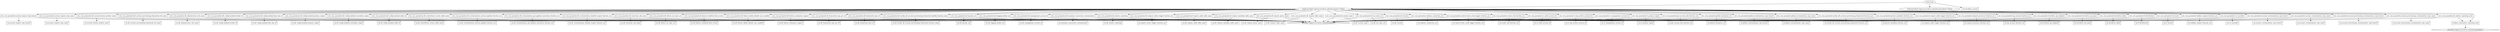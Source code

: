 digraph {
	compound = "true"
	newrank = "true"
	subgraph "root" {
		"[root] aws_ssm_parameter.account_customizations_repo_branch (expand)" [label = "aws_ssm_parameter.account_customizations_repo_branch", shape = "box"]
		"[root] aws_ssm_parameter.account_customizations_repo_name (expand)" [label = "aws_ssm_parameter.account_customizations_repo_name", shape = "box"]
		"[root] aws_ssm_parameter.account_provisioning_customizations_repo_branch (expand)" [label = "aws_ssm_parameter.account_provisioning_customizations_repo_branch", shape = "box"]
		"[root] aws_ssm_parameter.account_provisioning_customizations_repo_name (expand)" [label = "aws_ssm_parameter.account_provisioning_customizations_repo_name", shape = "box"]
		"[root] aws_ssm_parameter.account_request_repo_branch (expand)" [label = "aws_ssm_parameter.account_request_repo_branch", shape = "box"]
		"[root] aws_ssm_parameter.account_request_repo_name (expand)" [label = "aws_ssm_parameter.account_request_repo_name", shape = "box"]
		"[root] aws_ssm_parameter.aft_account_factory_product_name (expand)" [label = "aws_ssm_parameter.aft_account_factory_product_name", shape = "box"]
		"[root] aws_ssm_parameter.aft_account_provisioning_framework_sfn_name (expand)" [label = "aws_ssm_parameter.aft_account_provisioning_framework_sfn_name", shape = "box"]
		"[root] aws_ssm_parameter.aft_administrator_role_name (expand)" [label = "aws_ssm_parameter.aft_administrator_role_name", shape = "box"]
		"[root] aws_ssm_parameter.aft_config_backend_bucket_id (expand)" [label = "aws_ssm_parameter.aft_config_backend_bucket_id", shape = "box"]
		"[root] aws_ssm_parameter.aft_config_backend_kms_key_id (expand)" [label = "aws_ssm_parameter.aft_config_backend_kms_key_id", shape = "box"]
		"[root] aws_ssm_parameter.aft_config_backend_primary_region (expand)" [label = "aws_ssm_parameter.aft_config_backend_primary_region", shape = "box"]
		"[root] aws_ssm_parameter.aft_config_backend_secondary_region (expand)" [label = "aws_ssm_parameter.aft_config_backend_secondary_region", shape = "box"]
		"[root] aws_ssm_parameter.aft_config_backend_table_id (expand)" [label = "aws_ssm_parameter.aft_config_backend_table_id", shape = "box"]
		"[root] aws_ssm_parameter.aft_controltower_events_table_name (expand)" [label = "aws_ssm_parameter.aft_controltower_events_table_name", shape = "box"]
		"[root] aws_ssm_parameter.aft_customizations_execute_pipeline_function_arn (expand)" [label = "aws_ssm_parameter.aft_customizations_execute_pipeline_function_arn", shape = "box"]
		"[root] aws_ssm_parameter.aft_customizations_get_pipeline_executions_function_arn (expand)" [label = "aws_ssm_parameter.aft_customizations_get_pipeline_executions_function_arn", shape = "box"]
		"[root] aws_ssm_parameter.aft_customizations_identify_targets_function_arn (expand)" [label = "aws_ssm_parameter.aft_customizations_identify_targets_function_arn", shape = "box"]
		"[root] aws_ssm_parameter.aft_execution_role_name (expand)" [label = "aws_ssm_parameter.aft_execution_role_name", shape = "box"]
		"[root] aws_ssm_parameter.aft_failure_sns_topic_arn (expand)" [label = "aws_ssm_parameter.aft_failure_sns_topic_arn", shape = "box"]
		"[root] aws_ssm_parameter.aft_feature_cloudtrail_data_events (expand)" [label = "aws_ssm_parameter.aft_feature_cloudtrail_data_events", shape = "box"]
		"[root] aws_ssm_parameter.aft_feature_delete_default_vpcs_enabled (expand)" [label = "aws_ssm_parameter.aft_feature_delete_default_vpcs_enabled", shape = "box"]
		"[root] aws_ssm_parameter.aft_feature_enterprise_support (expand)" [label = "aws_ssm_parameter.aft_feature_enterprise_support", shape = "box"]
		"[root] aws_ssm_parameter.aft_framework_repo_git_ref (expand)" [label = "aws_ssm_parameter.aft_framework_repo_git_ref", shape = "box"]
		"[root] aws_ssm_parameter.aft_framework_repo_url (expand)" [label = "aws_ssm_parameter.aft_framework_repo_url", shape = "box"]
		"[root] aws_ssm_parameter.aft_invoke_aft_account_provisioning_framework_lambda_function_name (expand)" [label = "aws_ssm_parameter.aft_invoke_aft_account_provisioning_framework_lambda_function_name", shape = "box"]
		"[root] aws_ssm_parameter.aft_log_key_arn (expand)" [label = "aws_ssm_parameter.aft_log_key_arn", shape = "box"]
		"[root] aws_ssm_parameter.aft_logging_bucket_arn (expand)" [label = "aws_ssm_parameter.aft_logging_bucket_arn", shape = "box"]
		"[root] aws_ssm_parameter.aft_management_account_id (expand)" [label = "aws_ssm_parameter.aft_management_account_id", shape = "box"]
		"[root] aws_ssm_parameter.aft_maximum_concurrent_customizations (expand)" [label = "aws_ssm_parameter.aft_maximum_concurrent_customizations", shape = "box"]
		"[root] aws_ssm_parameter.aft_metrics_reporting (expand)" [label = "aws_ssm_parameter.aft_metrics_reporting", shape = "box"]
		"[root] aws_ssm_parameter.aft_metrics_reporting_uuid (expand)" [label = "aws_ssm_parameter.aft_metrics_reporting_uuid", shape = "box"]
		"[root] aws_ssm_parameter.aft_request_action_trigger_function_arn (expand)" [label = "aws_ssm_parameter.aft_request_action_trigger_function_arn", shape = "box"]
		"[root] aws_ssm_parameter.aft_request_audit_table_name (expand)" [label = "aws_ssm_parameter.aft_request_audit_table_name", shape = "box"]
		"[root] aws_ssm_parameter.aft_request_metadata_table_name (expand)" [label = "aws_ssm_parameter.aft_request_metadata_table_name", shape = "box"]
		"[root] aws_ssm_parameter.aft_request_queue_name (expand)" [label = "aws_ssm_parameter.aft_request_queue_name", shape = "box"]
		"[root] aws_ssm_parameter.aft_request_table_name (expand)" [label = "aws_ssm_parameter.aft_request_table_name", shape = "box"]
		"[root] aws_ssm_parameter.aft_session_name (expand)" [label = "aws_ssm_parameter.aft_session_name", shape = "box"]
		"[root] aws_ssm_parameter.aft_sns_topic_arn (expand)" [label = "aws_ssm_parameter.aft_sns_topic_arn", shape = "box"]
		"[root] aws_ssm_parameter.aft_version (expand)" [label = "aws_ssm_parameter.aft_version", shape = "box"]
		"[root] aws_ssm_parameter.codestar_connection_arn (expand)" [label = "aws_ssm_parameter.codestar_connection_arn", shape = "box"]
		"[root] aws_ssm_parameter.control_tower_event_logger_function_arn (expand)" [label = "aws_ssm_parameter.control_tower_event_logger_function_arn", shape = "box"]
		"[root] aws_ssm_parameter.create_role_function_arn (expand)" [label = "aws_ssm_parameter.create_role_function_arn", shape = "box"]
		"[root] aws_ssm_parameter.ct_audit_account_id (expand)" [label = "aws_ssm_parameter.ct_audit_account_id", shape = "box"]
		"[root] aws_ssm_parameter.ct_log_archive_account_id (expand)" [label = "aws_ssm_parameter.ct_log_archive_account_id", shape = "box"]
		"[root] aws_ssm_parameter.ct_management_account_id (expand)" [label = "aws_ssm_parameter.ct_management_account_id", shape = "box"]
		"[root] aws_ssm_parameter.ct_primary_region (expand)" [label = "aws_ssm_parameter.ct_primary_region", shape = "box"]
		"[root] aws_ssm_parameter.get_account_info_function_arn (expand)" [label = "aws_ssm_parameter.get_account_info_function_arn", shape = "box"]
		"[root] aws_ssm_parameter.github_enterprise_url (expand)" [label = "aws_ssm_parameter.github_enterprise_url", shape = "box"]
		"[root] aws_ssm_parameter.global_customizations_repo_branch (expand)" [label = "aws_ssm_parameter.global_customizations_repo_branch", shape = "box"]
		"[root] aws_ssm_parameter.global_customizations_repo_name (expand)" [label = "aws_ssm_parameter.global_customizations_repo_name", shape = "box"]
		"[root] aws_ssm_parameter.invoke_aft_account_provisioning_framework_function_arn (expand)" [label = "aws_ssm_parameter.invoke_aft_account_provisioning_framework_function_arn", shape = "box"]
		"[root] aws_ssm_parameter.persist_metadata_function_arn (expand)" [label = "aws_ssm_parameter.persist_metadata_function_arn", shape = "box"]
		"[root] aws_ssm_parameter.request_audit_trigger_function_arn (expand)" [label = "aws_ssm_parameter.request_audit_trigger_function_arn", shape = "box"]
		"[root] aws_ssm_parameter.request_processor_function_arn (expand)" [label = "aws_ssm_parameter.request_processor_function_arn", shape = "box"]
		"[root] aws_ssm_parameter.tag_account_function_arn (expand)" [label = "aws_ssm_parameter.tag_account_function_arn", shape = "box"]
		"[root] aws_ssm_parameter.terraform_api_endpoint (expand)" [label = "aws_ssm_parameter.terraform_api_endpoint", shape = "box"]
		"[root] aws_ssm_parameter.terraform_org_name (expand)" [label = "aws_ssm_parameter.terraform_org_name", shape = "box"]
		"[root] aws_ssm_parameter.terraform_token (expand)" [label = "aws_ssm_parameter.terraform_token", shape = "box"]
		"[root] aws_ssm_parameter.tf_distribution (expand)" [label = "aws_ssm_parameter.tf_distribution", shape = "box"]
		"[root] aws_ssm_parameter.tf_version (expand)" [label = "aws_ssm_parameter.tf_version", shape = "box"]
		"[root] aws_ssm_parameter.validate_request_function_arn (expand)" [label = "aws_ssm_parameter.validate_request_function_arn", shape = "box"]
		"[root] aws_ssm_parameter.vcs_provider (expand)" [label = "aws_ssm_parameter.vcs_provider", shape = "box"]
		"[root] provider[\"registry.terraform.io/hashicorp/aws\"]" [label = "provider[\"registry.terraform.io/hashicorp/aws\"]", shape = "diamond"]
		"[root] provider[\"registry.terraform.io/hashicorp/random\"]" [label = "provider[\"registry.terraform.io/hashicorp/random\"]", shape = "diamond"]
		"[root] random_uuid.metrics_reporting_uuid (expand)" [label = "random_uuid.metrics_reporting_uuid", shape = "box"]
		"[root] var.account_customizations_repo_branch" [label = "var.account_customizations_repo_branch", shape = "note"]
		"[root] var.account_customizations_repo_name" [label = "var.account_customizations_repo_name", shape = "note"]
		"[root] var.account_factory_product_name" [label = "var.account_factory_product_name", shape = "note"]
		"[root] var.account_provisioning_customizations_repo_branch" [label = "var.account_provisioning_customizations_repo_branch", shape = "note"]
		"[root] var.account_provisioning_customizations_repo_name" [label = "var.account_provisioning_customizations_repo_name", shape = "note"]
		"[root] var.account_request_repo_branch" [label = "var.account_request_repo_branch", shape = "note"]
		"[root] var.account_request_repo_name" [label = "var.account_request_repo_name", shape = "note"]
		"[root] var.aft_account_provisioning_framework_sfn_name" [label = "var.aft_account_provisioning_framework_sfn_name", shape = "note"]
		"[root] var.aft_administrator_role_name" [label = "var.aft_administrator_role_name", shape = "note"]
		"[root] var.aft_config_backend_bucket_id" [label = "var.aft_config_backend_bucket_id", shape = "note"]
		"[root] var.aft_config_backend_kms_key_id" [label = "var.aft_config_backend_kms_key_id", shape = "note"]
		"[root] var.aft_config_backend_primary_region" [label = "var.aft_config_backend_primary_region", shape = "note"]
		"[root] var.aft_config_backend_secondary_region" [label = "var.aft_config_backend_secondary_region", shape = "note"]
		"[root] var.aft_config_backend_table_id" [label = "var.aft_config_backend_table_id", shape = "note"]
		"[root] var.aft_controltower_events_table_name" [label = "var.aft_controltower_events_table_name", shape = "note"]
		"[root] var.aft_customizations_execute_pipeline_function_arn" [label = "var.aft_customizations_execute_pipeline_function_arn", shape = "note"]
		"[root] var.aft_customizations_get_pipeline_executions_function_arn" [label = "var.aft_customizations_get_pipeline_executions_function_arn", shape = "note"]
		"[root] var.aft_customizations_identify_targets_function_arn" [label = "var.aft_customizations_identify_targets_function_arn", shape = "note"]
		"[root] var.aft_execution_role_name" [label = "var.aft_execution_role_name", shape = "note"]
		"[root] var.aft_failure_sns_topic_arn" [label = "var.aft_failure_sns_topic_arn", shape = "note"]
		"[root] var.aft_feature_cloudtrail_data_events" [label = "var.aft_feature_cloudtrail_data_events", shape = "note"]
		"[root] var.aft_feature_delete_default_vpcs_enabled" [label = "var.aft_feature_delete_default_vpcs_enabled", shape = "note"]
		"[root] var.aft_feature_enterprise_support" [label = "var.aft_feature_enterprise_support", shape = "note"]
		"[root] var.aft_framework_repo_git_ref" [label = "var.aft_framework_repo_git_ref", shape = "note"]
		"[root] var.aft_framework_repo_url" [label = "var.aft_framework_repo_url", shape = "note"]
		"[root] var.aft_invoke_aft_account_provisioning_framework_function_name" [label = "var.aft_invoke_aft_account_provisioning_framework_function_name", shape = "note"]
		"[root] var.aft_log_key_arn" [label = "var.aft_log_key_arn", shape = "note"]
		"[root] var.aft_logging_bucket_arn" [label = "var.aft_logging_bucket_arn", shape = "note"]
		"[root] var.aft_management_account_id" [label = "var.aft_management_account_id", shape = "note"]
		"[root] var.aft_metrics_reporting" [label = "var.aft_metrics_reporting", shape = "note"]
		"[root] var.aft_request_audit_table_name" [label = "var.aft_request_audit_table_name", shape = "note"]
		"[root] var.aft_request_metadata_table_name" [label = "var.aft_request_metadata_table_name", shape = "note"]
		"[root] var.aft_request_queue_name" [label = "var.aft_request_queue_name", shape = "note"]
		"[root] var.aft_request_table_name" [label = "var.aft_request_table_name", shape = "note"]
		"[root] var.aft_session_name" [label = "var.aft_session_name", shape = "note"]
		"[root] var.aft_sns_topic_arn" [label = "var.aft_sns_topic_arn", shape = "note"]
		"[root] var.aft_version" [label = "var.aft_version", shape = "note"]
		"[root] var.codestar_connection_arn" [label = "var.codestar_connection_arn", shape = "note"]
		"[root] var.control_tower_event_logger_function_arn" [label = "var.control_tower_event_logger_function_arn", shape = "note"]
		"[root] var.create_role_function_arn" [label = "var.create_role_function_arn", shape = "note"]
		"[root] var.ct_audit_account_id" [label = "var.ct_audit_account_id", shape = "note"]
		"[root] var.ct_log_archive_account_id" [label = "var.ct_log_archive_account_id", shape = "note"]
		"[root] var.ct_management_account_id" [label = "var.ct_management_account_id", shape = "note"]
		"[root] var.ct_primary_region" [label = "var.ct_primary_region", shape = "note"]
		"[root] var.get_account_info_function_arn" [label = "var.get_account_info_function_arn", shape = "note"]
		"[root] var.github_enterprise_url" [label = "var.github_enterprise_url", shape = "note"]
		"[root] var.global_customizations_repo_branch" [label = "var.global_customizations_repo_branch", shape = "note"]
		"[root] var.global_customizations_repo_name" [label = "var.global_customizations_repo_name", shape = "note"]
		"[root] var.invoke_aft_account_provisioning_framework_function_arn" [label = "var.invoke_aft_account_provisioning_framework_function_arn", shape = "note"]
		"[root] var.maximum_concurrent_customizations" [label = "var.maximum_concurrent_customizations", shape = "note"]
		"[root] var.persist_metadata_function_arn" [label = "var.persist_metadata_function_arn", shape = "note"]
		"[root] var.request_action_trigger_function_arn" [label = "var.request_action_trigger_function_arn", shape = "note"]
		"[root] var.request_audit_trigger_function_arn" [label = "var.request_audit_trigger_function_arn", shape = "note"]
		"[root] var.request_processor_function_arn" [label = "var.request_processor_function_arn", shape = "note"]
		"[root] var.tag_account_function_arn" [label = "var.tag_account_function_arn", shape = "note"]
		"[root] var.terraform_api_endpoint" [label = "var.terraform_api_endpoint", shape = "note"]
		"[root] var.terraform_org_name" [label = "var.terraform_org_name", shape = "note"]
		"[root] var.terraform_token" [label = "var.terraform_token", shape = "note"]
		"[root] var.terraform_version" [label = "var.terraform_version", shape = "note"]
		"[root] var.tf_distribution" [label = "var.tf_distribution", shape = "note"]
		"[root] var.tf_version" [label = "var.tf_version", shape = "note"]
		"[root] var.validate_request_function_arn" [label = "var.validate_request_function_arn", shape = "note"]
		"[root] var.vcs_provider" [label = "var.vcs_provider", shape = "note"]
		"[root] aws_ssm_parameter.account_customizations_repo_branch (expand)" -> "[root] provider[\"registry.terraform.io/hashicorp/aws\"]"
		"[root] aws_ssm_parameter.account_customizations_repo_branch (expand)" -> "[root] var.account_customizations_repo_branch"
		"[root] aws_ssm_parameter.account_customizations_repo_name (expand)" -> "[root] provider[\"registry.terraform.io/hashicorp/aws\"]"
		"[root] aws_ssm_parameter.account_customizations_repo_name (expand)" -> "[root] var.account_customizations_repo_name"
		"[root] aws_ssm_parameter.account_provisioning_customizations_repo_branch (expand)" -> "[root] provider[\"registry.terraform.io/hashicorp/aws\"]"
		"[root] aws_ssm_parameter.account_provisioning_customizations_repo_branch (expand)" -> "[root] var.account_provisioning_customizations_repo_branch"
		"[root] aws_ssm_parameter.account_provisioning_customizations_repo_name (expand)" -> "[root] provider[\"registry.terraform.io/hashicorp/aws\"]"
		"[root] aws_ssm_parameter.account_provisioning_customizations_repo_name (expand)" -> "[root] var.account_provisioning_customizations_repo_name"
		"[root] aws_ssm_parameter.account_request_repo_branch (expand)" -> "[root] provider[\"registry.terraform.io/hashicorp/aws\"]"
		"[root] aws_ssm_parameter.account_request_repo_branch (expand)" -> "[root] var.account_request_repo_branch"
		"[root] aws_ssm_parameter.account_request_repo_name (expand)" -> "[root] provider[\"registry.terraform.io/hashicorp/aws\"]"
		"[root] aws_ssm_parameter.account_request_repo_name (expand)" -> "[root] var.account_request_repo_name"
		"[root] aws_ssm_parameter.aft_account_factory_product_name (expand)" -> "[root] provider[\"registry.terraform.io/hashicorp/aws\"]"
		"[root] aws_ssm_parameter.aft_account_factory_product_name (expand)" -> "[root] var.account_factory_product_name"
		"[root] aws_ssm_parameter.aft_account_provisioning_framework_sfn_name (expand)" -> "[root] provider[\"registry.terraform.io/hashicorp/aws\"]"
		"[root] aws_ssm_parameter.aft_account_provisioning_framework_sfn_name (expand)" -> "[root] var.aft_account_provisioning_framework_sfn_name"
		"[root] aws_ssm_parameter.aft_administrator_role_name (expand)" -> "[root] provider[\"registry.terraform.io/hashicorp/aws\"]"
		"[root] aws_ssm_parameter.aft_administrator_role_name (expand)" -> "[root] var.aft_administrator_role_name"
		"[root] aws_ssm_parameter.aft_config_backend_bucket_id (expand)" -> "[root] provider[\"registry.terraform.io/hashicorp/aws\"]"
		"[root] aws_ssm_parameter.aft_config_backend_bucket_id (expand)" -> "[root] var.aft_config_backend_bucket_id"
		"[root] aws_ssm_parameter.aft_config_backend_kms_key_id (expand)" -> "[root] provider[\"registry.terraform.io/hashicorp/aws\"]"
		"[root] aws_ssm_parameter.aft_config_backend_kms_key_id (expand)" -> "[root] var.aft_config_backend_kms_key_id"
		"[root] aws_ssm_parameter.aft_config_backend_primary_region (expand)" -> "[root] provider[\"registry.terraform.io/hashicorp/aws\"]"
		"[root] aws_ssm_parameter.aft_config_backend_primary_region (expand)" -> "[root] var.aft_config_backend_primary_region"
		"[root] aws_ssm_parameter.aft_config_backend_secondary_region (expand)" -> "[root] provider[\"registry.terraform.io/hashicorp/aws\"]"
		"[root] aws_ssm_parameter.aft_config_backend_secondary_region (expand)" -> "[root] var.aft_config_backend_secondary_region"
		"[root] aws_ssm_parameter.aft_config_backend_table_id (expand)" -> "[root] provider[\"registry.terraform.io/hashicorp/aws\"]"
		"[root] aws_ssm_parameter.aft_config_backend_table_id (expand)" -> "[root] var.aft_config_backend_table_id"
		"[root] aws_ssm_parameter.aft_controltower_events_table_name (expand)" -> "[root] provider[\"registry.terraform.io/hashicorp/aws\"]"
		"[root] aws_ssm_parameter.aft_controltower_events_table_name (expand)" -> "[root] var.aft_controltower_events_table_name"
		"[root] aws_ssm_parameter.aft_customizations_execute_pipeline_function_arn (expand)" -> "[root] provider[\"registry.terraform.io/hashicorp/aws\"]"
		"[root] aws_ssm_parameter.aft_customizations_execute_pipeline_function_arn (expand)" -> "[root] var.aft_customizations_execute_pipeline_function_arn"
		"[root] aws_ssm_parameter.aft_customizations_get_pipeline_executions_function_arn (expand)" -> "[root] provider[\"registry.terraform.io/hashicorp/aws\"]"
		"[root] aws_ssm_parameter.aft_customizations_get_pipeline_executions_function_arn (expand)" -> "[root] var.aft_customizations_get_pipeline_executions_function_arn"
		"[root] aws_ssm_parameter.aft_customizations_identify_targets_function_arn (expand)" -> "[root] provider[\"registry.terraform.io/hashicorp/aws\"]"
		"[root] aws_ssm_parameter.aft_customizations_identify_targets_function_arn (expand)" -> "[root] var.aft_customizations_identify_targets_function_arn"
		"[root] aws_ssm_parameter.aft_execution_role_name (expand)" -> "[root] provider[\"registry.terraform.io/hashicorp/aws\"]"
		"[root] aws_ssm_parameter.aft_execution_role_name (expand)" -> "[root] var.aft_execution_role_name"
		"[root] aws_ssm_parameter.aft_failure_sns_topic_arn (expand)" -> "[root] provider[\"registry.terraform.io/hashicorp/aws\"]"
		"[root] aws_ssm_parameter.aft_failure_sns_topic_arn (expand)" -> "[root] var.aft_failure_sns_topic_arn"
		"[root] aws_ssm_parameter.aft_feature_cloudtrail_data_events (expand)" -> "[root] provider[\"registry.terraform.io/hashicorp/aws\"]"
		"[root] aws_ssm_parameter.aft_feature_cloudtrail_data_events (expand)" -> "[root] var.aft_feature_cloudtrail_data_events"
		"[root] aws_ssm_parameter.aft_feature_delete_default_vpcs_enabled (expand)" -> "[root] provider[\"registry.terraform.io/hashicorp/aws\"]"
		"[root] aws_ssm_parameter.aft_feature_delete_default_vpcs_enabled (expand)" -> "[root] var.aft_feature_delete_default_vpcs_enabled"
		"[root] aws_ssm_parameter.aft_feature_enterprise_support (expand)" -> "[root] provider[\"registry.terraform.io/hashicorp/aws\"]"
		"[root] aws_ssm_parameter.aft_feature_enterprise_support (expand)" -> "[root] var.aft_feature_enterprise_support"
		"[root] aws_ssm_parameter.aft_framework_repo_git_ref (expand)" -> "[root] provider[\"registry.terraform.io/hashicorp/aws\"]"
		"[root] aws_ssm_parameter.aft_framework_repo_git_ref (expand)" -> "[root] var.aft_framework_repo_git_ref"
		"[root] aws_ssm_parameter.aft_framework_repo_url (expand)" -> "[root] provider[\"registry.terraform.io/hashicorp/aws\"]"
		"[root] aws_ssm_parameter.aft_framework_repo_url (expand)" -> "[root] var.aft_framework_repo_url"
		"[root] aws_ssm_parameter.aft_invoke_aft_account_provisioning_framework_lambda_function_name (expand)" -> "[root] provider[\"registry.terraform.io/hashicorp/aws\"]"
		"[root] aws_ssm_parameter.aft_invoke_aft_account_provisioning_framework_lambda_function_name (expand)" -> "[root] var.aft_invoke_aft_account_provisioning_framework_function_name"
		"[root] aws_ssm_parameter.aft_log_key_arn (expand)" -> "[root] provider[\"registry.terraform.io/hashicorp/aws\"]"
		"[root] aws_ssm_parameter.aft_log_key_arn (expand)" -> "[root] var.aft_log_key_arn"
		"[root] aws_ssm_parameter.aft_logging_bucket_arn (expand)" -> "[root] provider[\"registry.terraform.io/hashicorp/aws\"]"
		"[root] aws_ssm_parameter.aft_logging_bucket_arn (expand)" -> "[root] var.aft_logging_bucket_arn"
		"[root] aws_ssm_parameter.aft_management_account_id (expand)" -> "[root] provider[\"registry.terraform.io/hashicorp/aws\"]"
		"[root] aws_ssm_parameter.aft_management_account_id (expand)" -> "[root] var.aft_management_account_id"
		"[root] aws_ssm_parameter.aft_maximum_concurrent_customizations (expand)" -> "[root] provider[\"registry.terraform.io/hashicorp/aws\"]"
		"[root] aws_ssm_parameter.aft_maximum_concurrent_customizations (expand)" -> "[root] var.maximum_concurrent_customizations"
		"[root] aws_ssm_parameter.aft_metrics_reporting (expand)" -> "[root] provider[\"registry.terraform.io/hashicorp/aws\"]"
		"[root] aws_ssm_parameter.aft_metrics_reporting (expand)" -> "[root] var.aft_metrics_reporting"
		"[root] aws_ssm_parameter.aft_metrics_reporting_uuid (expand)" -> "[root] provider[\"registry.terraform.io/hashicorp/aws\"]"
		"[root] aws_ssm_parameter.aft_metrics_reporting_uuid (expand)" -> "[root] random_uuid.metrics_reporting_uuid (expand)"
		"[root] aws_ssm_parameter.aft_request_action_trigger_function_arn (expand)" -> "[root] provider[\"registry.terraform.io/hashicorp/aws\"]"
		"[root] aws_ssm_parameter.aft_request_action_trigger_function_arn (expand)" -> "[root] var.request_action_trigger_function_arn"
		"[root] aws_ssm_parameter.aft_request_audit_table_name (expand)" -> "[root] provider[\"registry.terraform.io/hashicorp/aws\"]"
		"[root] aws_ssm_parameter.aft_request_audit_table_name (expand)" -> "[root] var.aft_request_audit_table_name"
		"[root] aws_ssm_parameter.aft_request_metadata_table_name (expand)" -> "[root] provider[\"registry.terraform.io/hashicorp/aws\"]"
		"[root] aws_ssm_parameter.aft_request_metadata_table_name (expand)" -> "[root] var.aft_request_metadata_table_name"
		"[root] aws_ssm_parameter.aft_request_queue_name (expand)" -> "[root] provider[\"registry.terraform.io/hashicorp/aws\"]"
		"[root] aws_ssm_parameter.aft_request_queue_name (expand)" -> "[root] var.aft_request_queue_name"
		"[root] aws_ssm_parameter.aft_request_table_name (expand)" -> "[root] provider[\"registry.terraform.io/hashicorp/aws\"]"
		"[root] aws_ssm_parameter.aft_request_table_name (expand)" -> "[root] var.aft_request_table_name"
		"[root] aws_ssm_parameter.aft_session_name (expand)" -> "[root] provider[\"registry.terraform.io/hashicorp/aws\"]"
		"[root] aws_ssm_parameter.aft_session_name (expand)" -> "[root] var.aft_session_name"
		"[root] aws_ssm_parameter.aft_sns_topic_arn (expand)" -> "[root] provider[\"registry.terraform.io/hashicorp/aws\"]"
		"[root] aws_ssm_parameter.aft_sns_topic_arn (expand)" -> "[root] var.aft_sns_topic_arn"
		"[root] aws_ssm_parameter.aft_version (expand)" -> "[root] provider[\"registry.terraform.io/hashicorp/aws\"]"
		"[root] aws_ssm_parameter.aft_version (expand)" -> "[root] var.aft_version"
		"[root] aws_ssm_parameter.codestar_connection_arn (expand)" -> "[root] provider[\"registry.terraform.io/hashicorp/aws\"]"
		"[root] aws_ssm_parameter.codestar_connection_arn (expand)" -> "[root] var.codestar_connection_arn"
		"[root] aws_ssm_parameter.control_tower_event_logger_function_arn (expand)" -> "[root] provider[\"registry.terraform.io/hashicorp/aws\"]"
		"[root] aws_ssm_parameter.control_tower_event_logger_function_arn (expand)" -> "[root] var.control_tower_event_logger_function_arn"
		"[root] aws_ssm_parameter.create_role_function_arn (expand)" -> "[root] provider[\"registry.terraform.io/hashicorp/aws\"]"
		"[root] aws_ssm_parameter.create_role_function_arn (expand)" -> "[root] var.create_role_function_arn"
		"[root] aws_ssm_parameter.ct_audit_account_id (expand)" -> "[root] provider[\"registry.terraform.io/hashicorp/aws\"]"
		"[root] aws_ssm_parameter.ct_audit_account_id (expand)" -> "[root] var.ct_audit_account_id"
		"[root] aws_ssm_parameter.ct_log_archive_account_id (expand)" -> "[root] provider[\"registry.terraform.io/hashicorp/aws\"]"
		"[root] aws_ssm_parameter.ct_log_archive_account_id (expand)" -> "[root] var.ct_log_archive_account_id"
		"[root] aws_ssm_parameter.ct_management_account_id (expand)" -> "[root] provider[\"registry.terraform.io/hashicorp/aws\"]"
		"[root] aws_ssm_parameter.ct_management_account_id (expand)" -> "[root] var.ct_management_account_id"
		"[root] aws_ssm_parameter.ct_primary_region (expand)" -> "[root] provider[\"registry.terraform.io/hashicorp/aws\"]"
		"[root] aws_ssm_parameter.ct_primary_region (expand)" -> "[root] var.ct_primary_region"
		"[root] aws_ssm_parameter.get_account_info_function_arn (expand)" -> "[root] provider[\"registry.terraform.io/hashicorp/aws\"]"
		"[root] aws_ssm_parameter.get_account_info_function_arn (expand)" -> "[root] var.get_account_info_function_arn"
		"[root] aws_ssm_parameter.github_enterprise_url (expand)" -> "[root] provider[\"registry.terraform.io/hashicorp/aws\"]"
		"[root] aws_ssm_parameter.github_enterprise_url (expand)" -> "[root] var.github_enterprise_url"
		"[root] aws_ssm_parameter.global_customizations_repo_branch (expand)" -> "[root] provider[\"registry.terraform.io/hashicorp/aws\"]"
		"[root] aws_ssm_parameter.global_customizations_repo_branch (expand)" -> "[root] var.global_customizations_repo_branch"
		"[root] aws_ssm_parameter.global_customizations_repo_name (expand)" -> "[root] provider[\"registry.terraform.io/hashicorp/aws\"]"
		"[root] aws_ssm_parameter.global_customizations_repo_name (expand)" -> "[root] var.global_customizations_repo_name"
		"[root] aws_ssm_parameter.invoke_aft_account_provisioning_framework_function_arn (expand)" -> "[root] provider[\"registry.terraform.io/hashicorp/aws\"]"
		"[root] aws_ssm_parameter.invoke_aft_account_provisioning_framework_function_arn (expand)" -> "[root] var.invoke_aft_account_provisioning_framework_function_arn"
		"[root] aws_ssm_parameter.persist_metadata_function_arn (expand)" -> "[root] provider[\"registry.terraform.io/hashicorp/aws\"]"
		"[root] aws_ssm_parameter.persist_metadata_function_arn (expand)" -> "[root] var.persist_metadata_function_arn"
		"[root] aws_ssm_parameter.request_audit_trigger_function_arn (expand)" -> "[root] provider[\"registry.terraform.io/hashicorp/aws\"]"
		"[root] aws_ssm_parameter.request_audit_trigger_function_arn (expand)" -> "[root] var.request_audit_trigger_function_arn"
		"[root] aws_ssm_parameter.request_processor_function_arn (expand)" -> "[root] provider[\"registry.terraform.io/hashicorp/aws\"]"
		"[root] aws_ssm_parameter.request_processor_function_arn (expand)" -> "[root] var.request_processor_function_arn"
		"[root] aws_ssm_parameter.tag_account_function_arn (expand)" -> "[root] provider[\"registry.terraform.io/hashicorp/aws\"]"
		"[root] aws_ssm_parameter.tag_account_function_arn (expand)" -> "[root] var.tag_account_function_arn"
		"[root] aws_ssm_parameter.terraform_api_endpoint (expand)" -> "[root] provider[\"registry.terraform.io/hashicorp/aws\"]"
		"[root] aws_ssm_parameter.terraform_api_endpoint (expand)" -> "[root] var.terraform_api_endpoint"
		"[root] aws_ssm_parameter.terraform_org_name (expand)" -> "[root] provider[\"registry.terraform.io/hashicorp/aws\"]"
		"[root] aws_ssm_parameter.terraform_org_name (expand)" -> "[root] var.terraform_org_name"
		"[root] aws_ssm_parameter.terraform_token (expand)" -> "[root] provider[\"registry.terraform.io/hashicorp/aws\"]"
		"[root] aws_ssm_parameter.terraform_token (expand)" -> "[root] var.terraform_token"
		"[root] aws_ssm_parameter.tf_distribution (expand)" -> "[root] provider[\"registry.terraform.io/hashicorp/aws\"]"
		"[root] aws_ssm_parameter.tf_distribution (expand)" -> "[root] var.tf_distribution"
		"[root] aws_ssm_parameter.tf_version (expand)" -> "[root] provider[\"registry.terraform.io/hashicorp/aws\"]"
		"[root] aws_ssm_parameter.tf_version (expand)" -> "[root] var.tf_version"
		"[root] aws_ssm_parameter.validate_request_function_arn (expand)" -> "[root] provider[\"registry.terraform.io/hashicorp/aws\"]"
		"[root] aws_ssm_parameter.validate_request_function_arn (expand)" -> "[root] var.validate_request_function_arn"
		"[root] aws_ssm_parameter.vcs_provider (expand)" -> "[root] provider[\"registry.terraform.io/hashicorp/aws\"]"
		"[root] aws_ssm_parameter.vcs_provider (expand)" -> "[root] var.vcs_provider"
		"[root] provider[\"registry.terraform.io/hashicorp/aws\"] (close)" -> "[root] aws_ssm_parameter.account_customizations_repo_branch (expand)"
		"[root] provider[\"registry.terraform.io/hashicorp/aws\"] (close)" -> "[root] aws_ssm_parameter.account_customizations_repo_name (expand)"
		"[root] provider[\"registry.terraform.io/hashicorp/aws\"] (close)" -> "[root] aws_ssm_parameter.account_provisioning_customizations_repo_branch (expand)"
		"[root] provider[\"registry.terraform.io/hashicorp/aws\"] (close)" -> "[root] aws_ssm_parameter.account_provisioning_customizations_repo_name (expand)"
		"[root] provider[\"registry.terraform.io/hashicorp/aws\"] (close)" -> "[root] aws_ssm_parameter.account_request_repo_branch (expand)"
		"[root] provider[\"registry.terraform.io/hashicorp/aws\"] (close)" -> "[root] aws_ssm_parameter.account_request_repo_name (expand)"
		"[root] provider[\"registry.terraform.io/hashicorp/aws\"] (close)" -> "[root] aws_ssm_parameter.aft_account_factory_product_name (expand)"
		"[root] provider[\"registry.terraform.io/hashicorp/aws\"] (close)" -> "[root] aws_ssm_parameter.aft_account_provisioning_framework_sfn_name (expand)"
		"[root] provider[\"registry.terraform.io/hashicorp/aws\"] (close)" -> "[root] aws_ssm_parameter.aft_administrator_role_name (expand)"
		"[root] provider[\"registry.terraform.io/hashicorp/aws\"] (close)" -> "[root] aws_ssm_parameter.aft_config_backend_bucket_id (expand)"
		"[root] provider[\"registry.terraform.io/hashicorp/aws\"] (close)" -> "[root] aws_ssm_parameter.aft_config_backend_kms_key_id (expand)"
		"[root] provider[\"registry.terraform.io/hashicorp/aws\"] (close)" -> "[root] aws_ssm_parameter.aft_config_backend_primary_region (expand)"
		"[root] provider[\"registry.terraform.io/hashicorp/aws\"] (close)" -> "[root] aws_ssm_parameter.aft_config_backend_secondary_region (expand)"
		"[root] provider[\"registry.terraform.io/hashicorp/aws\"] (close)" -> "[root] aws_ssm_parameter.aft_config_backend_table_id (expand)"
		"[root] provider[\"registry.terraform.io/hashicorp/aws\"] (close)" -> "[root] aws_ssm_parameter.aft_controltower_events_table_name (expand)"
		"[root] provider[\"registry.terraform.io/hashicorp/aws\"] (close)" -> "[root] aws_ssm_parameter.aft_customizations_execute_pipeline_function_arn (expand)"
		"[root] provider[\"registry.terraform.io/hashicorp/aws\"] (close)" -> "[root] aws_ssm_parameter.aft_customizations_get_pipeline_executions_function_arn (expand)"
		"[root] provider[\"registry.terraform.io/hashicorp/aws\"] (close)" -> "[root] aws_ssm_parameter.aft_customizations_identify_targets_function_arn (expand)"
		"[root] provider[\"registry.terraform.io/hashicorp/aws\"] (close)" -> "[root] aws_ssm_parameter.aft_execution_role_name (expand)"
		"[root] provider[\"registry.terraform.io/hashicorp/aws\"] (close)" -> "[root] aws_ssm_parameter.aft_failure_sns_topic_arn (expand)"
		"[root] provider[\"registry.terraform.io/hashicorp/aws\"] (close)" -> "[root] aws_ssm_parameter.aft_feature_cloudtrail_data_events (expand)"
		"[root] provider[\"registry.terraform.io/hashicorp/aws\"] (close)" -> "[root] aws_ssm_parameter.aft_feature_delete_default_vpcs_enabled (expand)"
		"[root] provider[\"registry.terraform.io/hashicorp/aws\"] (close)" -> "[root] aws_ssm_parameter.aft_feature_enterprise_support (expand)"
		"[root] provider[\"registry.terraform.io/hashicorp/aws\"] (close)" -> "[root] aws_ssm_parameter.aft_framework_repo_git_ref (expand)"
		"[root] provider[\"registry.terraform.io/hashicorp/aws\"] (close)" -> "[root] aws_ssm_parameter.aft_framework_repo_url (expand)"
		"[root] provider[\"registry.terraform.io/hashicorp/aws\"] (close)" -> "[root] aws_ssm_parameter.aft_invoke_aft_account_provisioning_framework_lambda_function_name (expand)"
		"[root] provider[\"registry.terraform.io/hashicorp/aws\"] (close)" -> "[root] aws_ssm_parameter.aft_log_key_arn (expand)"
		"[root] provider[\"registry.terraform.io/hashicorp/aws\"] (close)" -> "[root] aws_ssm_parameter.aft_logging_bucket_arn (expand)"
		"[root] provider[\"registry.terraform.io/hashicorp/aws\"] (close)" -> "[root] aws_ssm_parameter.aft_management_account_id (expand)"
		"[root] provider[\"registry.terraform.io/hashicorp/aws\"] (close)" -> "[root] aws_ssm_parameter.aft_maximum_concurrent_customizations (expand)"
		"[root] provider[\"registry.terraform.io/hashicorp/aws\"] (close)" -> "[root] aws_ssm_parameter.aft_metrics_reporting (expand)"
		"[root] provider[\"registry.terraform.io/hashicorp/aws\"] (close)" -> "[root] aws_ssm_parameter.aft_metrics_reporting_uuid (expand)"
		"[root] provider[\"registry.terraform.io/hashicorp/aws\"] (close)" -> "[root] aws_ssm_parameter.aft_request_action_trigger_function_arn (expand)"
		"[root] provider[\"registry.terraform.io/hashicorp/aws\"] (close)" -> "[root] aws_ssm_parameter.aft_request_audit_table_name (expand)"
		"[root] provider[\"registry.terraform.io/hashicorp/aws\"] (close)" -> "[root] aws_ssm_parameter.aft_request_metadata_table_name (expand)"
		"[root] provider[\"registry.terraform.io/hashicorp/aws\"] (close)" -> "[root] aws_ssm_parameter.aft_request_queue_name (expand)"
		"[root] provider[\"registry.terraform.io/hashicorp/aws\"] (close)" -> "[root] aws_ssm_parameter.aft_request_table_name (expand)"
		"[root] provider[\"registry.terraform.io/hashicorp/aws\"] (close)" -> "[root] aws_ssm_parameter.aft_session_name (expand)"
		"[root] provider[\"registry.terraform.io/hashicorp/aws\"] (close)" -> "[root] aws_ssm_parameter.aft_sns_topic_arn (expand)"
		"[root] provider[\"registry.terraform.io/hashicorp/aws\"] (close)" -> "[root] aws_ssm_parameter.aft_version (expand)"
		"[root] provider[\"registry.terraform.io/hashicorp/aws\"] (close)" -> "[root] aws_ssm_parameter.codestar_connection_arn (expand)"
		"[root] provider[\"registry.terraform.io/hashicorp/aws\"] (close)" -> "[root] aws_ssm_parameter.control_tower_event_logger_function_arn (expand)"
		"[root] provider[\"registry.terraform.io/hashicorp/aws\"] (close)" -> "[root] aws_ssm_parameter.create_role_function_arn (expand)"
		"[root] provider[\"registry.terraform.io/hashicorp/aws\"] (close)" -> "[root] aws_ssm_parameter.ct_audit_account_id (expand)"
		"[root] provider[\"registry.terraform.io/hashicorp/aws\"] (close)" -> "[root] aws_ssm_parameter.ct_log_archive_account_id (expand)"
		"[root] provider[\"registry.terraform.io/hashicorp/aws\"] (close)" -> "[root] aws_ssm_parameter.ct_management_account_id (expand)"
		"[root] provider[\"registry.terraform.io/hashicorp/aws\"] (close)" -> "[root] aws_ssm_parameter.ct_primary_region (expand)"
		"[root] provider[\"registry.terraform.io/hashicorp/aws\"] (close)" -> "[root] aws_ssm_parameter.get_account_info_function_arn (expand)"
		"[root] provider[\"registry.terraform.io/hashicorp/aws\"] (close)" -> "[root] aws_ssm_parameter.github_enterprise_url (expand)"
		"[root] provider[\"registry.terraform.io/hashicorp/aws\"] (close)" -> "[root] aws_ssm_parameter.global_customizations_repo_branch (expand)"
		"[root] provider[\"registry.terraform.io/hashicorp/aws\"] (close)" -> "[root] aws_ssm_parameter.global_customizations_repo_name (expand)"
		"[root] provider[\"registry.terraform.io/hashicorp/aws\"] (close)" -> "[root] aws_ssm_parameter.invoke_aft_account_provisioning_framework_function_arn (expand)"
		"[root] provider[\"registry.terraform.io/hashicorp/aws\"] (close)" -> "[root] aws_ssm_parameter.persist_metadata_function_arn (expand)"
		"[root] provider[\"registry.terraform.io/hashicorp/aws\"] (close)" -> "[root] aws_ssm_parameter.request_audit_trigger_function_arn (expand)"
		"[root] provider[\"registry.terraform.io/hashicorp/aws\"] (close)" -> "[root] aws_ssm_parameter.request_processor_function_arn (expand)"
		"[root] provider[\"registry.terraform.io/hashicorp/aws\"] (close)" -> "[root] aws_ssm_parameter.tag_account_function_arn (expand)"
		"[root] provider[\"registry.terraform.io/hashicorp/aws\"] (close)" -> "[root] aws_ssm_parameter.terraform_api_endpoint (expand)"
		"[root] provider[\"registry.terraform.io/hashicorp/aws\"] (close)" -> "[root] aws_ssm_parameter.terraform_org_name (expand)"
		"[root] provider[\"registry.terraform.io/hashicorp/aws\"] (close)" -> "[root] aws_ssm_parameter.terraform_token (expand)"
		"[root] provider[\"registry.terraform.io/hashicorp/aws\"] (close)" -> "[root] aws_ssm_parameter.tf_distribution (expand)"
		"[root] provider[\"registry.terraform.io/hashicorp/aws\"] (close)" -> "[root] aws_ssm_parameter.tf_version (expand)"
		"[root] provider[\"registry.terraform.io/hashicorp/aws\"] (close)" -> "[root] aws_ssm_parameter.validate_request_function_arn (expand)"
		"[root] provider[\"registry.terraform.io/hashicorp/aws\"] (close)" -> "[root] aws_ssm_parameter.vcs_provider (expand)"
		"[root] provider[\"registry.terraform.io/hashicorp/random\"] (close)" -> "[root] random_uuid.metrics_reporting_uuid (expand)"
		"[root] random_uuid.metrics_reporting_uuid (expand)" -> "[root] provider[\"registry.terraform.io/hashicorp/random\"]"
		"[root] root" -> "[root] provider[\"registry.terraform.io/hashicorp/aws\"] (close)"
		"[root] root" -> "[root] provider[\"registry.terraform.io/hashicorp/random\"] (close)"
		"[root] root" -> "[root] var.terraform_version"
	}
}

